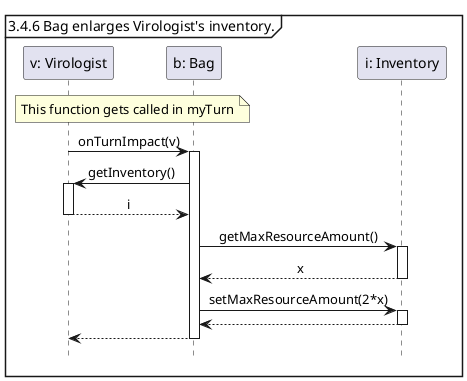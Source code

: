 @startuml
'https://plantuml.com/sequence-diagram
hide footbox
skinparam sequenceMessageAlign center

mainframe 3.4.6 Bag enlarges Virologist's inventory.

participant "v: Virologist" as v
participant "b: Bag" as b
participant "i: Inventory" as i

note over v, b : This function gets called in myTurn
v -> b ++ : onTurnImpact(v)
    b -> v ++ : getInventory()
    return i
    b -> i ++ : getMaxResourceAmount()
    return x
    b -> i ++ : setMaxResourceAmount(2*x)
    return
return
@enduml